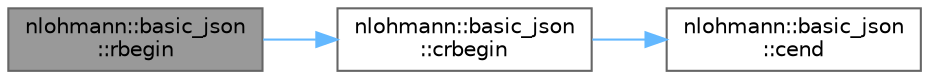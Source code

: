 digraph "nlohmann::basic_json::rbegin"
{
 // LATEX_PDF_SIZE
  bgcolor="transparent";
  edge [fontname=Helvetica,fontsize=10,labelfontname=Helvetica,labelfontsize=10];
  node [fontname=Helvetica,fontsize=10,shape=box,height=0.2,width=0.4];
  rankdir="LR";
  Node1 [id="Node000001",label="nlohmann::basic_json\l::rbegin",height=0.2,width=0.4,color="gray40", fillcolor="grey60", style="filled", fontcolor="black",tooltip="returns an iterator to the reverse-beginning"];
  Node1 -> Node2 [id="edge1_Node000001_Node000002",color="steelblue1",style="solid",tooltip=" "];
  Node2 [id="Node000002",label="nlohmann::basic_json\l::crbegin",height=0.2,width=0.4,color="grey40", fillcolor="white", style="filled",URL="$classnlohmann_1_1basic__json.html#a044298d189bdf7e4b36492de9811ddd6",tooltip="returns a const reverse iterator to the last element"];
  Node2 -> Node3 [id="edge2_Node000002_Node000003",color="steelblue1",style="solid",tooltip=" "];
  Node3 [id="Node000003",label="nlohmann::basic_json\l::cend",height=0.2,width=0.4,color="grey40", fillcolor="white", style="filled",URL="$classnlohmann_1_1basic__json.html#a3017cf0f1a4673e904e34cfef62e7758",tooltip="returns an iterator to one past the last element"];
}
